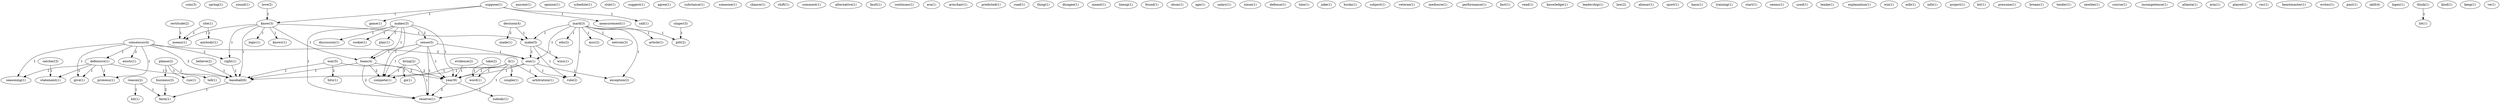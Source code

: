 digraph G {
  com [ label="com(3)" ];
  spring [ label="spring(1)" ];
  sound [ label="sound(1)" ];
  decision [ label="decision(4)" ];
  made [ label="made(1)" ];
  make [ label="make(5)" ];
  anyone [ label="anyone(1)" ];
  opinion [ label="opinion(1)" ];
  catcher [ label="catcher(3)" ];
  statement [ label="statement(1)" ];
  schedule [ label="schedule(1)" ];
  club [ label="club(1)" ];
  suggest [ label="suggest(1)" ];
  agree [ label="agree(1)" ];
  substance [ label="substance(1)" ];
  someone [ label="someone(1)" ];
  chance [ label="chance(1)" ];
  shift [ label="shift(1)" ];
  comment [ label="comment(1)" ];
  alternative [ label="alternative(1)" ];
  fault [ label="fault(1)" ];
  continues [ label="continues(1)" ];
  era [ label="era(1)" ];
  armchair [ label="armchair(1)" ];
  predicted [ label="predicted(1)" ];
  road [ label="road(1)" ];
  thing [ label="thing(1)" ];
  disagee [ label="disagee(1)" ];
  meant [ label="meant(1)" ];
  cite [ label="cite(1)" ];
  means [ label="means(1)" ];
  anybody [ label="anybody(1)" ];
  lineup [ label="lineup(1)" ];
  consensus [ label="consensus(4)" ];
  defensive [ label="defensive(1)" ];
  exists [ label="exists(1)" ];
  right [ label="right(1)" ];
  give [ label="give(1)" ];
  seasoning [ label="seasoning(1)" ];
  prowess [ label="prowess(1)" ];
  one [ label="one(1)" ];
  baseball [ label="baseball(6)" ];
  found [ label="found(1)" ];
  olson [ label="olson(1)" ];
  bring [ label="bring(2)" ];
  go [ label="go(1)" ];
  compete [ label="compete(1)" ];
  reserve [ label="reserve(1)" ];
  age [ label="age(1)" ];
  salary [ label="salary(1)" ];
  suppose [ label="suppose(1)" ];
  call [ label="call(1)" ];
  know [ label="know(3)" ];
  game [ label="game(1)" ];
  measurement [ label="measurement(1)" ];
  believe [ label="believe(2)" ];
  nixon [ label="nixon(1)" ];
  defense [ label="defense(1)" ];
  tate [ label="tate(1)" ];
  joke [ label="joke(1)" ];
  mark [ label="mark(3)" ];
  article [ label="article(1)" ];
  edu [ label="edu(2)" ];
  mss [ label="mss(2)" ];
  rule [ label="rule(2)" ];
  exception [ label="exception(2)" ];
  netcom [ label="netcom(3)" ];
  pitt [ label="pitt(2)" ];
  bucks [ label="bucks(1)" ];
  rectitude [ label="rectitude(2)" ];
  subject [ label="subject(1)" ];
  take [ label="take(2)" ];
  word [ label="word(1)" ];
  veteran [ label="veteran(1)" ];
  mediocre [ label="mediocre(1)" ];
  love [ label="love(2)" ];
  performance [ label="performance(1)" ];
  fact [ label="fact(1)" ];
  read [ label="read(1)" ];
  knowledge [ label="knowledge(1)" ];
  leadership [ label="leadership(1)" ];
  logic [ label="logic(1)" ];
  team [ label="team(4)" ];
  knows [ label="knows(1)" ];
  law [ label="law(2)" ];
  alomar [ label="alomar(1)" ];
  sport [ label="sport(1)" ];
  hasn [ label="hasn(1)" ];
  training [ label="training(1)" ];
  makes [ label="makes(3)" ];
  sense [ label="sense(5)" ];
  play [ label="play(1)" ];
  discussion [ label="discussion(1)" ];
  year [ label="year(9)" ];
  rookie [ label="rookie(1)" ];
  start [ label="start(1)" ];
  seems [ label="seems(1)" ];
  used [ label="used(1)" ];
  lemke [ label="lemke(1)" ];
  explanation [ label="explanation(1)" ];
  evidence [ label="evidence(2)" ];
  win [ label="win(1)" ];
  please [ label="please(2)" ];
  tell [ label="tell(1)" ];
  business [ label="business(3)" ];
  run [ label="run(1)" ];
  ll [ label="ll(1)" ];
  couple [ label="couple(1)" ];
  arbitration [ label="arbitration(1)" ];
  mlb [ label="mlb(1)" ];
  info [ label="info(1)" ];
  project [ label="project(1)" ];
  bit [ label="bit(1)" ];
  presume [ label="presume(1)" ];
  bream [ label="bream(1)" ];
  tender [ label="tender(1)" ];
  newbie [ label="newbie(1)" ];
  course [ label="course(1)" ];
  wins [ label="wins(1)" ];
  incompetence [ label="incompetence(1)" ];
  atlanta [ label="atlanta(1)" ];
  arm [ label="arm(1)" ];
  reason [ label="reason(2)" ];
  hit [ label="hit(1)" ];
  farm [ label="farm(1)" ];
  played [ label="played(1)" ];
  rec [ label="rec(1)" ];
  way [ label="way(5)" ];
  hits [ label="hits(1)" ];
  nobody [ label="nobody(1)" ];
  beastmaster [ label="beastmaster(1)" ];
  writes [ label="writes(1)" ];
  past [ label="past(1)" ];
  skill [ label="skill(4)" ];
  lopez [ label="lopez(1)" ];
  think [ label="think(1)" ];
  lot [ label="lot(1)" ];
  singer [ label="singer(3)" ];
  kind [ label="kind(1)" ];
  keep [ label="keep(1)" ];
  ve [ label="ve(1)" ];
  decision -> made [ label="2" ];
  decision -> make [ label="1" ];
  catcher -> statement [ label="1" ];
  cite -> means [ label="1" ];
  cite -> anybody [ label="1" ];
  consensus -> defensive [ label="1" ];
  consensus -> exists [ label="2" ];
  consensus -> right [ label="2" ];
  consensus -> give [ label="1" ];
  consensus -> seasoning [ label="1" ];
  consensus -> prowess [ label="1" ];
  consensus -> one [ label="2" ];
  consensus -> baseball [ label="2" ];
  bring -> go [ label="1" ];
  bring -> compete [ label="1" ];
  bring -> reserve [ label="1" ];
  suppose -> call [ label="1" ];
  suppose -> know [ label="1" ];
  suppose -> game [ label="1" ];
  suppose -> measurement [ label="1" ];
  believe -> baseball [ label="1" ];
  defensive -> give [ label="1" ];
  defensive -> statement [ label="1" ];
  defensive -> seasoning [ label="1" ];
  defensive -> prowess [ label="1" ];
  defensive -> baseball [ label="1" ];
  mark -> article [ label="1" ];
  mark -> edu [ label="1" ];
  mark -> mss [ label="1" ];
  mark -> make [ label="1" ];
  mark -> one [ label="1" ];
  mark -> rule [ label="1" ];
  mark -> exception [ label="1" ];
  mark -> netcom [ label="1" ];
  mark -> pitt [ label="1" ];
  rectitude -> means [ label="1" ];
  take -> word [ label="1" ];
  love -> know [ label="1" ];
  know -> right [ label="1" ];
  know -> logic [ label="1" ];
  know -> means [ label="1" ];
  know -> team [ label="1" ];
  know -> make [ label="1" ];
  know -> knows [ label="1" ];
  know -> baseball [ label="1" ];
  right -> baseball [ label="1" ];
  makes -> sense [ label="2" ];
  makes -> team [ label="1" ];
  makes -> play [ label="1" ];
  makes -> compete [ label="1" ];
  makes -> discussion [ label="1" ];
  makes -> year [ label="1" ];
  makes -> reserve [ label="1" ];
  makes -> rookie [ label="1" ];
  sense -> team [ label="1" ];
  sense -> compete [ label="1" ];
  sense -> one [ label="1" ];
  sense -> year [ label="1" ];
  sense -> reserve [ label="1" ];
  team -> compete [ label="2" ];
  team -> year [ label="2" ];
  team -> reserve [ label="2" ];
  team -> baseball [ label="1" ];
  evidence -> year [ label="1" ];
  please -> tell [ label="1" ];
  please -> business [ label="1" ];
  please -> run [ label="1" ];
  ll -> couple [ label="1" ];
  ll -> arbitration [ label="1" ];
  ll -> compete [ label="1" ];
  ll -> year [ label="1" ];
  ll -> reserve [ label="1" ];
  ll -> word [ label="1" ];
  make -> wins [ label="1" ];
  make -> one [ label="1" ];
  make -> rule [ label="1" ];
  reason -> hit [ label="1" ];
  reason -> farm [ label="1" ];
  business -> farm [ label="2" ];
  one -> rule [ label="1" ];
  one -> exception [ label="1" ];
  one -> year [ label="1" ];
  one -> baseball [ label="1" ];
  way -> year [ label="2" ];
  way -> baseball [ label="1" ];
  way -> hits [ label="2" ];
  year -> reserve [ label="2" ];
  year -> nobody [ label="1" ];
  baseball -> farm [ label="1" ];
  think -> lot [ label="1" ];
  singer -> pitt [ label="1" ];
}
